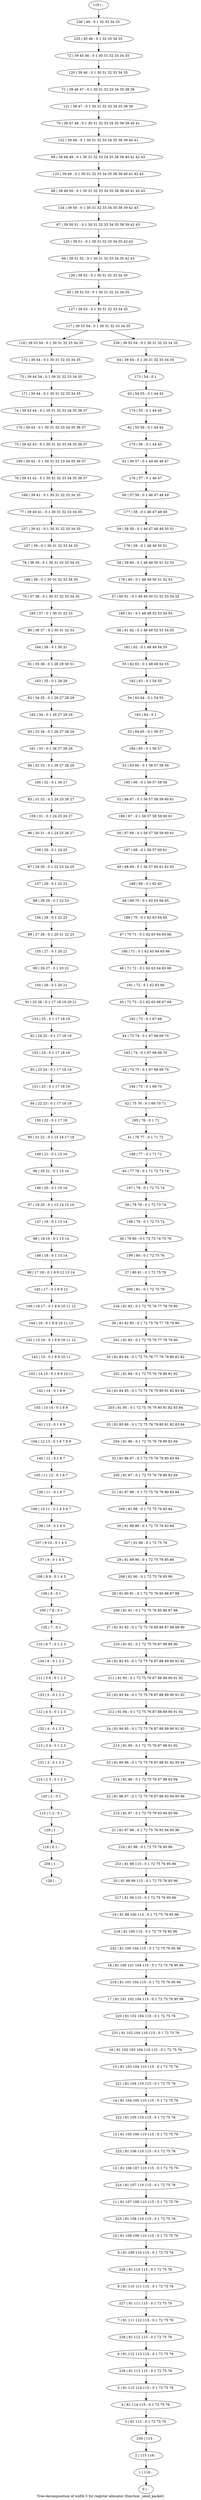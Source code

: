 digraph G {
graph [label="Tree-decomposition of width 5 for register allocator (function _send_packet)"]
0[label="0 | : "];
1[label="1 | 116 : "];
2[label="2 | 115 116 : "];
3[label="3 | 81 115 : 0 1 72 75 76 "];
4[label="4 | 81 114 115 : 0 1 72 75 76 "];
5[label="5 | 81 113 114 115 : 0 1 72 75 76 "];
6[label="6 | 81 112 113 115 : 0 1 72 75 76 "];
7[label="7 | 81 111 112 115 : 0 1 72 75 76 "];
8[label="8 | 81 110 111 115 : 0 1 72 75 76 "];
9[label="9 | 81 109 110 115 : 0 1 72 75 76 "];
10[label="10 | 81 108 109 110 115 : 0 1 72 75 76 "];
11[label="11 | 81 107 108 110 115 : 0 1 72 75 76 "];
12[label="12 | 81 106 107 110 115 : 0 1 72 75 76 "];
13[label="13 | 81 105 106 110 115 : 0 1 72 75 76 "];
14[label="14 | 81 104 105 110 115 : 0 1 72 75 76 "];
15[label="15 | 81 103 104 110 115 : 0 1 72 75 76 "];
16[label="16 | 81 102 103 104 110 115 : 0 1 72 75 76 "];
17[label="17 | 81 101 102 104 115 : 0 1 72 75 76 95 96 "];
18[label="18 | 81 100 101 104 115 : 0 1 72 75 76 95 96 "];
19[label="19 | 81 99 100 115 : 0 1 72 75 76 95 96 "];
20[label="20 | 81 98 99 115 : 0 1 72 75 76 95 96 "];
21[label="21 | 81 97 98 : 0 1 72 75 76 93 94 95 96 "];
22[label="22 | 81 96 97 : 0 1 72 75 76 87 88 93 94 95 96 "];
23[label="23 | 81 95 96 : 0 1 72 75 76 87 88 91 92 93 94 "];
24[label="24 | 81 94 95 : 0 1 72 75 76 87 88 89 90 91 92 "];
25[label="25 | 81 93 94 : 0 1 72 75 76 87 88 89 90 91 92 "];
26[label="26 | 81 92 93 : 0 1 72 75 76 87 88 89 90 91 92 "];
27[label="27 | 81 91 92 : 0 1 72 75 76 85 86 87 88 89 90 "];
28[label="28 | 81 90 91 : 0 1 72 75 76 85 86 87 88 "];
29[label="29 | 81 89 90 : 0 1 72 75 76 85 86 "];
30[label="30 | 81 88 89 : 0 1 72 75 76 83 84 "];
31[label="31 | 81 87 88 : 0 1 72 75 76 79 80 83 84 "];
32[label="32 | 81 86 87 : 0 1 72 75 76 79 80 83 84 "];
33[label="33 | 81 85 86 : 0 1 72 75 76 79 80 81 82 83 84 "];
34[label="34 | 81 84 85 : 0 1 72 75 76 79 80 81 82 83 84 "];
35[label="35 | 81 83 84 : 0 1 72 75 76 77 78 79 80 81 82 "];
36[label="36 | 81 82 83 : 0 1 72 75 76 77 78 79 80 "];
37[label="37 | 80 81 : 0 1 72 75 76 "];
38[label="38 | 79 80 : 0 1 72 73 74 75 76 "];
39[label="39 | 78 79 : 0 1 72 73 74 "];
40[label="40 | 77 78 : 0 1 71 72 73 74 "];
41[label="41 | 76 77 : 0 1 71 72 "];
42[label="42 | 75 76 : 0 1 69 70 71 "];
43[label="43 | 74 75 : 0 1 67 68 69 70 "];
44[label="44 | 73 74 : 0 1 67 68 69 70 "];
45[label="45 | 72 73 : 0 1 62 63 66 67 68 "];
46[label="46 | 71 72 : 0 1 62 63 64 65 66 "];
47[label="47 | 70 71 : 0 1 62 63 64 65 66 "];
48[label="48 | 69 70 : 0 1 62 63 64 65 "];
49[label="49 | 68 69 : 0 1 56 57 60 61 62 63 "];
50[label="50 | 67 68 : 0 1 56 57 58 59 60 61 "];
51[label="51 | 66 67 : 0 1 56 57 58 59 60 61 "];
52[label="52 | 65 66 : 0 1 56 57 58 59 "];
53[label="53 | 64 65 : 0 1 56 57 "];
54[label="54 | 63 64 : 0 1 54 55 "];
55[label="55 | 62 63 : 0 1 48 49 54 55 "];
56[label="56 | 61 62 : 0 1 48 49 52 53 54 55 "];
57[label="57 | 60 61 : 0 1 48 49 50 51 52 53 54 55 "];
58[label="58 | 59 60 : 0 1 48 49 50 51 52 53 "];
59[label="59 | 58 59 : 0 1 46 47 48 49 50 51 "];
60[label="60 | 57 58 : 0 1 46 47 48 49 "];
61[label="61 | 56 57 : 0 1 44 45 46 47 "];
62[label="62 | 55 56 : 0 1 44 45 "];
63[label="63 | 54 55 : 0 1 44 45 "];
64[label="64 | 39 54 : 0 1 30 31 32 33 34 35 "];
65[label="65 | 39 52 53 : 0 1 30 31 32 33 34 35 "];
66[label="66 | 39 51 52 : 0 1 30 31 32 33 34 35 42 43 "];
67[label="67 | 39 50 51 : 0 1 30 31 32 33 34 35 38 39 42 43 "];
68[label="68 | 39 49 50 : 0 1 30 31 32 33 34 35 38 39 40 41 42 43 "];
69[label="69 | 39 48 49 : 0 1 30 31 32 33 34 35 38 39 40 41 42 43 "];
70[label="70 | 39 47 48 : 0 1 30 31 32 33 34 35 38 39 40 41 "];
71[label="71 | 39 46 47 : 0 1 30 31 32 33 34 35 38 39 "];
72[label="72 | 39 45 46 : 0 1 30 31 32 33 34 35 "];
73[label="73 | 39 44 54 : 0 1 30 31 32 33 34 35 "];
74[label="74 | 39 43 44 : 0 1 30 31 32 33 34 35 36 37 "];
75[label="75 | 39 42 43 : 0 1 30 31 32 33 34 35 36 37 "];
76[label="76 | 39 41 42 : 0 1 30 31 32 33 34 35 36 37 "];
77[label="77 | 39 40 41 : 0 1 30 31 32 33 34 35 "];
78[label="78 | 38 39 : 0 1 30 31 32 33 34 35 "];
79[label="79 | 37 38 : 0 1 30 31 32 33 34 35 "];
80[label="80 | 36 37 : 0 1 30 31 32 33 "];
81[label="81 | 35 36 : 0 1 28 29 30 31 "];
82[label="82 | 34 35 : 0 1 26 27 28 29 "];
83[label="83 | 33 34 : 0 1 26 27 28 29 "];
84[label="84 | 32 33 : 0 1 26 27 28 29 "];
85[label="85 | 31 32 : 0 1 24 25 26 27 "];
86[label="86 | 30 31 : 0 1 24 25 26 27 "];
87[label="87 | 29 30 : 0 1 22 23 24 25 "];
88[label="88 | 28 29 : 0 1 22 23 "];
89[label="89 | 27 28 : 0 1 20 21 22 23 "];
90[label="90 | 26 27 : 0 1 20 21 "];
91[label="91 | 25 26 : 0 1 17 18 19 20 21 "];
92[label="92 | 24 25 : 0 1 17 18 19 "];
93[label="93 | 23 24 : 0 1 17 18 19 "];
94[label="94 | 22 23 : 0 1 17 18 19 "];
95[label="95 | 21 22 : 0 1 15 16 17 18 "];
96[label="96 | 20 21 : 0 1 15 16 "];
97[label="97 | 19 20 : 0 1 13 14 15 16 "];
98[label="98 | 18 19 : 0 1 13 14 "];
99[label="99 | 17 18 : 0 1 8 9 12 13 14 "];
100[label="100 | 16 17 : 0 1 8 9 10 11 12 "];
101[label="101 | 15 16 : 0 1 8 9 10 11 12 "];
102[label="102 | 14 15 : 0 1 8 9 10 11 "];
103[label="103 | 13 14 : 0 1 8 9 "];
104[label="104 | 12 13 : 0 1 6 7 8 9 "];
105[label="105 | 11 12 : 0 1 6 7 "];
106[label="106 | 10 11 : 0 1 4 5 6 7 "];
107[label="107 | 9 10 : 0 1 4 5 "];
108[label="108 | 8 9 : 0 1 4 5 "];
109[label="109 | 7 8 : 0 1 "];
110[label="110 | 6 7 : 0 1 2 3 "];
111[label="111 | 5 6 : 0 1 2 3 "];
112[label="112 | 4 5 : 0 1 2 3 "];
113[label="113 | 3 4 : 0 1 2 3 "];
114[label="114 | 2 3 : 0 1 2 3 "];
115[label="115 | 1 2 : 0 1 "];
116[label="116 | 0 1 : "];
117[label="117 | 39 53 54 : 0 1 30 31 32 33 34 35 "];
118[label="118 | 39 53 54 : 0 1 30 31 32 33 34 35 "];
119[label="119 | : "];
120[label="120 | 39 46 : 0 1 30 31 32 33 34 35 "];
121[label="121 | 39 47 : 0 1 30 31 32 33 34 35 38 39 "];
122[label="122 | 39 48 : 0 1 30 31 32 33 34 35 38 39 40 41 "];
123[label="123 | 39 49 : 0 1 30 31 32 33 34 35 38 39 40 41 42 43 "];
124[label="124 | 39 50 : 0 1 30 31 32 33 34 35 38 39 42 43 "];
125[label="125 | 39 51 : 0 1 30 31 32 33 34 35 42 43 "];
126[label="126 | 39 52 : 0 1 30 31 32 33 34 35 "];
127[label="127 | 39 53 : 0 1 30 31 32 33 34 35 "];
128[label="128 | : "];
129[label="129 | 1 : "];
130[label="130 | 2 : 0 1 "];
131[label="131 | 3 : 0 1 2 3 "];
132[label="132 | 4 : 0 1 2 3 "];
133[label="133 | 5 : 0 1 2 3 "];
134[label="134 | 6 : 0 1 2 3 "];
135[label="135 | 7 : 0 1 "];
136[label="136 | 8 : 0 1 "];
137[label="137 | 9 : 0 1 4 5 "];
138[label="138 | 10 : 0 1 4 5 "];
139[label="139 | 11 : 0 1 6 7 "];
140[label="140 | 12 : 0 1 6 7 "];
141[label="141 | 13 : 0 1 8 9 "];
142[label="142 | 14 : 0 1 8 9 "];
143[label="143 | 15 : 0 1 8 9 10 11 "];
144[label="144 | 16 : 0 1 8 9 10 11 12 "];
145[label="145 | 17 : 0 1 8 9 12 "];
146[label="146 | 18 : 0 1 13 14 "];
147[label="147 | 19 : 0 1 13 14 "];
148[label="148 | 20 : 0 1 15 16 "];
149[label="149 | 21 : 0 1 15 16 "];
150[label="150 | 22 : 0 1 17 18 "];
151[label="151 | 23 : 0 1 17 18 19 "];
152[label="152 | 24 : 0 1 17 18 19 "];
153[label="153 | 25 : 0 1 17 18 19 "];
154[label="154 | 26 : 0 1 20 21 "];
155[label="155 | 27 : 0 1 20 21 "];
156[label="156 | 28 : 0 1 22 23 "];
157[label="157 | 29 : 0 1 22 23 "];
158[label="158 | 30 : 0 1 24 25 "];
159[label="159 | 31 : 0 1 24 25 26 27 "];
160[label="160 | 32 : 0 1 26 27 "];
161[label="161 | 33 : 0 1 26 27 28 29 "];
162[label="162 | 34 : 0 1 26 27 28 29 "];
163[label="163 | 35 : 0 1 28 29 "];
164[label="164 | 36 : 0 1 30 31 "];
165[label="165 | 37 : 0 1 30 31 32 33 "];
166[label="166 | 38 : 0 1 30 31 32 33 34 35 "];
167[label="167 | 39 : 0 1 30 31 32 33 34 35 "];
168[label="168 | 39 41 : 0 1 30 31 32 33 34 35 "];
169[label="169 | 39 42 : 0 1 30 31 32 33 34 35 36 37 "];
170[label="170 | 39 43 : 0 1 30 31 32 33 34 35 36 37 "];
171[label="171 | 39 44 : 0 1 30 31 32 33 34 35 "];
172[label="172 | 39 54 : 0 1 30 31 32 33 34 35 "];
173[label="173 | 54 : 0 1 "];
174[label="174 | 55 : 0 1 44 45 "];
175[label="175 | 56 : 0 1 44 45 "];
176[label="176 | 57 : 0 1 46 47 "];
177[label="177 | 58 : 0 1 46 47 48 49 "];
178[label="178 | 59 : 0 1 48 49 50 51 "];
179[label="179 | 60 : 0 1 48 49 50 51 52 53 "];
180[label="180 | 61 : 0 1 48 49 52 53 54 55 "];
181[label="181 | 62 : 0 1 48 49 54 55 "];
182[label="182 | 63 : 0 1 54 55 "];
183[label="183 | 64 : 0 1 "];
184[label="184 | 65 : 0 1 56 57 "];
185[label="185 | 66 : 0 1 56 57 58 59 "];
186[label="186 | 67 : 0 1 56 57 58 59 60 61 "];
187[label="187 | 68 : 0 1 56 57 60 61 "];
188[label="188 | 69 : 0 1 62 63 "];
189[label="189 | 70 : 0 1 62 63 64 65 "];
190[label="190 | 71 : 0 1 62 63 64 65 66 "];
191[label="191 | 72 : 0 1 62 63 66 "];
192[label="192 | 73 : 0 1 67 68 "];
193[label="193 | 74 : 0 1 67 68 69 70 "];
194[label="194 | 75 : 0 1 69 70 "];
195[label="195 | 76 : 0 1 71 "];
196[label="196 | 77 : 0 1 71 72 "];
197[label="197 | 78 : 0 1 72 73 74 "];
198[label="198 | 79 : 0 1 72 73 74 "];
199[label="199 | 80 : 0 1 72 75 76 "];
200[label="200 | 81 : 0 1 72 75 76 "];
201[label="201 | 81 83 : 0 1 72 75 76 77 78 79 80 "];
202[label="202 | 81 84 : 0 1 72 75 76 79 80 81 82 "];
203[label="203 | 81 85 : 0 1 72 75 76 79 80 81 82 83 84 "];
204[label="204 | 81 86 : 0 1 72 75 76 79 80 83 84 "];
205[label="205 | 81 87 : 0 1 72 75 76 79 80 83 84 "];
206[label="206 | 81 88 : 0 1 72 75 76 83 84 "];
207[label="207 | 81 89 : 0 1 72 75 76 "];
208[label="208 | 81 90 : 0 1 72 75 76 85 86 "];
209[label="209 | 81 91 : 0 1 72 75 76 85 86 87 88 "];
210[label="210 | 81 92 : 0 1 72 75 76 87 88 89 90 "];
211[label="211 | 81 93 : 0 1 72 75 76 87 88 89 90 91 92 "];
212[label="212 | 81 94 : 0 1 72 75 76 87 88 89 90 91 92 "];
213[label="213 | 81 95 : 0 1 72 75 76 87 88 91 92 "];
214[label="214 | 81 96 : 0 1 72 75 76 87 88 93 94 "];
215[label="215 | 81 97 : 0 1 72 75 76 93 94 95 96 "];
216[label="216 | 81 98 : 0 1 72 75 76 95 96 "];
217[label="217 | 81 99 115 : 0 1 72 75 76 95 96 "];
218[label="218 | 81 100 115 : 0 1 72 75 76 95 96 "];
219[label="219 | 81 101 104 115 : 0 1 72 75 76 95 96 "];
220[label="220 | 81 102 104 115 : 0 1 72 75 76 "];
221[label="221 | 81 104 110 115 : 0 1 72 75 76 "];
222[label="222 | 81 105 110 115 : 0 1 72 75 76 "];
223[label="223 | 81 106 110 115 : 0 1 72 75 76 "];
224[label="224 | 81 107 110 115 : 0 1 72 75 76 "];
225[label="225 | 81 108 110 115 : 0 1 72 75 76 "];
226[label="226 | 81 110 115 : 0 1 72 75 76 "];
227[label="227 | 81 111 115 : 0 1 72 75 76 "];
228[label="228 | 81 112 115 : 0 1 72 75 76 "];
229[label="229 | 81 113 115 : 0 1 72 75 76 "];
230[label="230 | 115 : "];
231[label="231 | 81 102 104 110 115 : 0 1 72 75 76 "];
232[label="232 | 81 100 104 115 : 0 1 72 75 76 95 96 "];
233[label="233 | 81 98 115 : 0 1 72 75 76 95 96 "];
234[label="234 | 81 83 : 0 1 72 75 76 77 78 79 80 "];
235[label="235 | 45 46 : 0 1 32 33 34 35 "];
236[label="236 | 46 : 0 1 32 33 34 35 "];
237[label="237 | 39 41 : 0 1 30 31 32 33 34 35 "];
238[label="238 | 1 : "];
239[label="239 | 39 53 54 : 0 1 30 31 32 33 34 35 "];
129->116 ;
115->129 ;
130->115 ;
114->130 ;
131->114 ;
113->131 ;
132->113 ;
112->132 ;
133->112 ;
111->133 ;
134->111 ;
110->134 ;
135->110 ;
109->135 ;
136->109 ;
108->136 ;
137->108 ;
107->137 ;
138->107 ;
106->138 ;
139->106 ;
105->139 ;
140->105 ;
104->140 ;
141->104 ;
103->141 ;
142->103 ;
102->142 ;
143->102 ;
101->143 ;
144->101 ;
100->144 ;
145->100 ;
99->145 ;
146->99 ;
98->146 ;
147->98 ;
97->147 ;
148->97 ;
96->148 ;
149->96 ;
95->149 ;
150->95 ;
94->150 ;
151->94 ;
93->151 ;
152->93 ;
92->152 ;
153->92 ;
91->153 ;
154->91 ;
90->154 ;
155->90 ;
89->155 ;
156->89 ;
88->156 ;
157->88 ;
87->157 ;
158->87 ;
86->158 ;
159->86 ;
85->159 ;
160->85 ;
84->160 ;
161->84 ;
83->161 ;
162->83 ;
82->162 ;
163->82 ;
81->163 ;
164->81 ;
80->164 ;
165->80 ;
79->165 ;
166->79 ;
78->166 ;
167->78 ;
168->77 ;
76->168 ;
169->76 ;
75->169 ;
170->75 ;
74->170 ;
171->74 ;
73->171 ;
172->73 ;
118->172 ;
237->167 ;
77->237 ;
238->128 ;
116->238 ;
119->236 ;
236->235 ;
235->72 ;
72->120 ;
120->71 ;
71->121 ;
121->70 ;
70->122 ;
122->69 ;
69->123 ;
123->68 ;
68->124 ;
124->67 ;
67->125 ;
125->66 ;
66->126 ;
126->65 ;
65->127 ;
127->117 ;
64->173 ;
173->63 ;
63->174 ;
174->62 ;
62->175 ;
175->61 ;
61->176 ;
176->60 ;
60->177 ;
177->59 ;
59->178 ;
178->58 ;
58->179 ;
179->57 ;
57->180 ;
180->56 ;
56->181 ;
181->55 ;
55->182 ;
182->54 ;
54->183 ;
183->53 ;
53->184 ;
184->52 ;
52->185 ;
185->51 ;
51->186 ;
186->50 ;
50->187 ;
187->49 ;
49->188 ;
188->48 ;
48->189 ;
189->47 ;
47->190 ;
190->46 ;
46->191 ;
191->45 ;
45->192 ;
192->44 ;
44->193 ;
193->43 ;
43->194 ;
194->42 ;
42->195 ;
195->41 ;
41->196 ;
196->40 ;
40->197 ;
197->39 ;
39->198 ;
198->38 ;
38->199 ;
199->37 ;
37->200 ;
200->234 ;
234->36 ;
36->201 ;
201->35 ;
35->202 ;
202->34 ;
34->203 ;
203->33 ;
33->204 ;
204->32 ;
32->205 ;
205->31 ;
31->206 ;
206->30 ;
30->207 ;
207->29 ;
29->208 ;
208->28 ;
28->209 ;
209->27 ;
27->210 ;
210->26 ;
26->211 ;
211->25 ;
25->212 ;
212->24 ;
24->213 ;
213->23 ;
23->214 ;
214->22 ;
22->215 ;
215->21 ;
21->216 ;
216->233 ;
233->20 ;
20->217 ;
217->19 ;
19->218 ;
218->232 ;
232->18 ;
18->219 ;
219->17 ;
17->220 ;
220->231 ;
231->16 ;
16->15 ;
15->221 ;
221->14 ;
14->222 ;
222->13 ;
13->223 ;
223->12 ;
12->224 ;
224->11 ;
11->225 ;
225->10 ;
10->9 ;
9->226 ;
226->8 ;
8->227 ;
227->7 ;
7->228 ;
228->6 ;
6->229 ;
229->5 ;
5->4 ;
4->3 ;
3->230 ;
230->2 ;
2->1 ;
1->0 ;
239->64 ;
117->118 ;
117->239 ;
}
